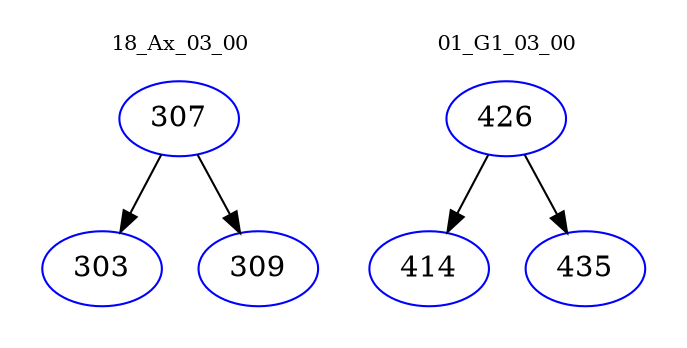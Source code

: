 digraph{
subgraph cluster_0 {
color = white
label = "18_Ax_03_00";
fontsize=10;
T0_307 [label="307", color="blue"]
T0_307 -> T0_303 [color="black"]
T0_303 [label="303", color="blue"]
T0_307 -> T0_309 [color="black"]
T0_309 [label="309", color="blue"]
}
subgraph cluster_1 {
color = white
label = "01_G1_03_00";
fontsize=10;
T1_426 [label="426", color="blue"]
T1_426 -> T1_414 [color="black"]
T1_414 [label="414", color="blue"]
T1_426 -> T1_435 [color="black"]
T1_435 [label="435", color="blue"]
}
}
